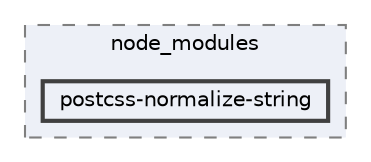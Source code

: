 digraph "pkiclassroomrescheduler/src/main/frontend/node_modules/postcss-normalize-string"
{
 // LATEX_PDF_SIZE
  bgcolor="transparent";
  edge [fontname=Helvetica,fontsize=10,labelfontname=Helvetica,labelfontsize=10];
  node [fontname=Helvetica,fontsize=10,shape=box,height=0.2,width=0.4];
  compound=true
  subgraph clusterdir_72953eda66ccb3a2722c28e1c3e6c23b {
    graph [ bgcolor="#edf0f7", pencolor="grey50", label="node_modules", fontname=Helvetica,fontsize=10 style="filled,dashed", URL="dir_72953eda66ccb3a2722c28e1c3e6c23b.html",tooltip=""]
  dir_67518d83917ab7502af7851f1f72c563 [label="postcss-normalize-string", fillcolor="#edf0f7", color="grey25", style="filled,bold", URL="dir_67518d83917ab7502af7851f1f72c563.html",tooltip=""];
  }
}
